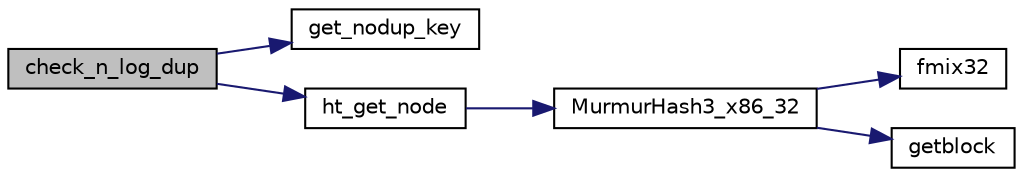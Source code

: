 digraph G
{
  edge [fontname="Helvetica",fontsize="10",labelfontname="Helvetica",labelfontsize="10"];
  node [fontname="Helvetica",fontsize="10",shape=record];
  rankdir=LR;
  Node1 [label="check_n_log_dup",height=0.2,width=0.4,color="black", fillcolor="grey75", style="filled" fontcolor="black"];
  Node1 -> Node2 [color="midnightblue",fontsize="10",style="solid",fontname="Helvetica"];
  Node2 [label="get_nodup_key",height=0.2,width=0.4,color="black", fillcolor="white", style="filled",URL="$n__nodup__log_8c.html#a7ced205f799238a352c2080c2af6b156",tooltip="internal, get a key for a log entry"];
  Node1 -> Node3 [color="midnightblue",fontsize="10",style="solid",fontname="Helvetica"];
  Node3 [label="ht_get_node",height=0.2,width=0.4,color="black", fillcolor="white", style="filled",URL="$n__hash_8c.html#ac2a504c78f251c3dfb1e8b0623e2fdb1",tooltip="return the associated key&#39;s node inside the hash_table"];
  Node3 -> Node4 [color="midnightblue",fontsize="10",style="solid",fontname="Helvetica"];
  Node4 [label="MurmurHash3_x86_32",height=0.2,width=0.4,color="black", fillcolor="white", style="filled",URL="$n__hash_8c.html#a37412933f308bda727603640d9acefba"];
  Node4 -> Node5 [color="midnightblue",fontsize="10",style="solid",fontname="Helvetica"];
  Node5 [label="fmix32",height=0.2,width=0.4,color="black", fillcolor="white", style="filled",URL="$n__hash_8c.html#a765c15db8766f1a0b049d8a210ad8f60",tooltip="Finalization mix - force all bits of a hash block to avalanche (from murmur&#39;s author)..."];
  Node4 -> Node6 [color="midnightblue",fontsize="10",style="solid",fontname="Helvetica"];
  Node6 [label="getblock",height=0.2,width=0.4,color="black", fillcolor="white", style="filled",URL="$n__hash_8c.html#a9a24bae2dd734e0beaa458c45b6ed386",tooltip="Block read - (from murmur&#39;s author) if your platform needs to do endian-swapping or can only hand..."];
}
